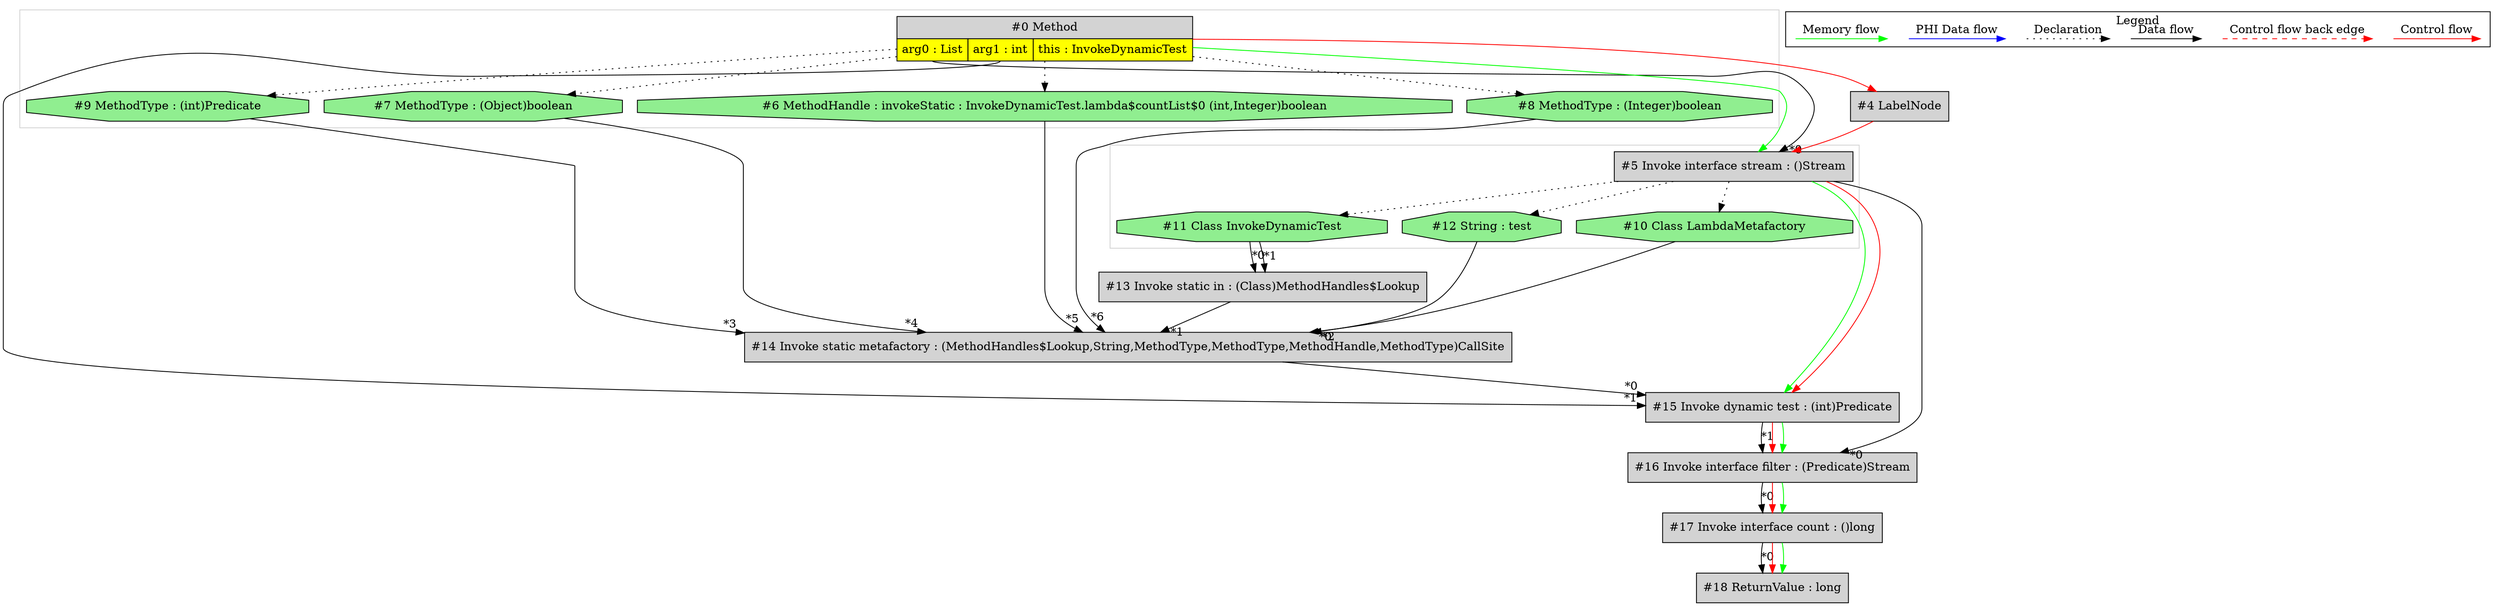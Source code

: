 digraph {
 ordering="in";
 node0[margin="0", label=<<table border="0" cellborder="1" cellspacing="0" cellpadding="5"><tr><td colspan="3">#0 Method</td></tr><tr><td port="prj2" bgcolor="yellow">arg0 : List</td><td port="prj1" bgcolor="yellow">arg1 : int</td><td port="prj3" bgcolor="yellow">this : InvokeDynamicTest</td></tr></table>>,shape=none, fillcolor=lightgrey, style=filled];
 node5[label="#5 Invoke interface stream : ()Stream",shape=box, fillcolor=lightgrey, style=filled];
 node0:prj2 -> node5[headlabel="*0", labeldistance=2];
 node4 -> node5[labeldistance=2, color=red, fontcolor=red];
 node0 -> node5[labeldistance=2, color=green, constraint=false];
 node4[label="#4 LabelNode",shape=box, fillcolor=lightgrey, style=filled];
 node0 -> node4[labeldistance=2, color=red, fontcolor=red];
 node12[label="#12 String : test",shape=octagon, fillcolor=lightgreen, style=filled];
 node5 -> node12[style=dotted];
 node14[label="#14 Invoke static metafactory : (MethodHandles$Lookup,String,MethodType,MethodType,MethodHandle,MethodType)CallSite",shape=box, fillcolor=lightgrey, style=filled];
 node10 -> node14[headlabel="*0", labeldistance=2];
 node13 -> node14[headlabel="*1", labeldistance=2];
 node12 -> node14[headlabel="*2", labeldistance=2];
 node9 -> node14[headlabel="*3", labeldistance=2];
 node7 -> node14[headlabel="*4", labeldistance=2];
 node6 -> node14[headlabel="*5", labeldistance=2];
 node8 -> node14[headlabel="*6", labeldistance=2];
 node8[label="#8 MethodType : (Integer)boolean",shape=octagon, fillcolor=lightgreen, style=filled];
 node0 -> node8[style=dotted];
 node6[label="#6 MethodHandle : invokeStatic : InvokeDynamicTest.lambda$countList$0 (int,Integer)boolean",shape=octagon, fillcolor=lightgreen, style=filled];
 node0 -> node6[style=dotted];
 node7[label="#7 MethodType : (Object)boolean",shape=octagon, fillcolor=lightgreen, style=filled];
 node0 -> node7[style=dotted];
 node9[label="#9 MethodType : (int)Predicate",shape=octagon, fillcolor=lightgreen, style=filled];
 node0 -> node9[style=dotted];
 node13[label="#13 Invoke static in : (Class)MethodHandles$Lookup",shape=box, fillcolor=lightgrey, style=filled];
 node11 -> node13[headlabel="*0", labeldistance=2];
 node11 -> node13[headlabel="*1", labeldistance=2];
 node11[label="#11 Class InvokeDynamicTest",shape=octagon, fillcolor=lightgreen, style=filled];
 node5 -> node11[style=dotted];
 node10[label="#10 Class LambdaMetafactory",shape=octagon, fillcolor=lightgreen, style=filled];
 node5 -> node10[style=dotted];
 node15[label="#15 Invoke dynamic test : (int)Predicate",shape=box, fillcolor=lightgrey, style=filled];
 node14 -> node15[headlabel="*0", labeldistance=2];
 node0:prj1 -> node15[headlabel="*1", labeldistance=2];
 node5 -> node15[labeldistance=2, color=green, constraint=false];
 node5 -> node15[labeldistance=2, color=red, fontcolor=red];
 node16[label="#16 Invoke interface filter : (Predicate)Stream",shape=box, fillcolor=lightgrey, style=filled];
 node5 -> node16[headlabel="*0", labeldistance=2];
 node15 -> node16[headlabel="*1", labeldistance=2];
 node15 -> node16[labeldistance=2, color=red, fontcolor=red];
 node15 -> node16[labeldistance=2, color=green, constraint=false];
 node17[label="#17 Invoke interface count : ()long",shape=box, fillcolor=lightgrey, style=filled];
 node16 -> node17[headlabel="*0", labeldistance=2];
 node16 -> node17[labeldistance=2, color=red, fontcolor=red];
 node16 -> node17[labeldistance=2, color=green, constraint=false];
 node18[label="#18 ReturnValue : long",shape=box, fillcolor=lightgrey, style=filled];
 node17 -> node18[headlabel="*0", labeldistance=2];
 node17 -> node18[labeldistance=2, color=red, fontcolor=red];
 node17 -> node18[labeldistance=2, color=green, constraint=false];
 subgraph cluster_0 {
  color=lightgray;
  node5;
  node10;
  node11;
  node12;
 }
 subgraph cluster_1 {
  color=lightgray;
  node0;
  node6;
  node7;
  node8;
  node9;
 }
 subgraph cluster_000 {
  label = "Legend";
  node [shape=point]
  {
   rank=same;
   c0 [style = invis];
   c1 [style = invis];
   c2 [style = invis];
   c3 [style = invis];
   d0 [style = invis];
   d1 [style = invis];
   d2 [style = invis];
   d3 [style = invis];
   d4 [style = invis];
   d5 [style = invis];
   d6 [style = invis];
   d7 [style = invis];
  }
  c0 -> c1 [label="Control flow", style=solid, color=red]
  c2 -> c3 [label="Control flow back edge", style=dashed, color=red]
  d0 -> d1 [label="Data flow"]
  d2 -> d3 [label="Declaration", style=dotted]
  d4 -> d5 [label="PHI Data flow", color=blue]
  d6 -> d7 [label="Memory flow", color=green]
 }

}
